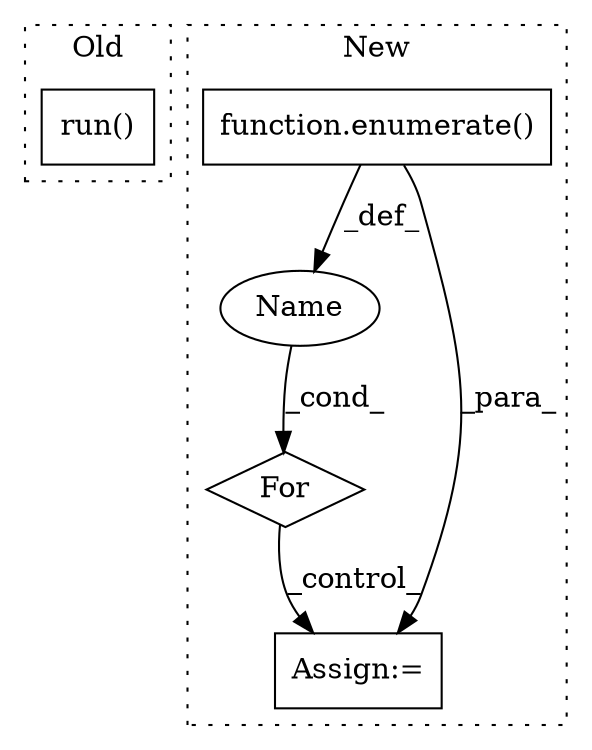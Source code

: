 digraph G {
subgraph cluster0 {
1 [label="run()" a="75" s="2496,2525" l="18,30" shape="box"];
label = "Old";
style="dotted";
}
subgraph cluster1 {
2 [label="function.enumerate()" a="75" s="1410,1431" l="10,1" shape="box"];
3 [label="For" a="107" s="1394,1432" l="4,18" shape="diamond"];
4 [label="Name" a="87" s="1401" l="5" shape="ellipse"];
5 [label="Assign:=" a="68" s="1536" l="3" shape="box"];
label = "New";
style="dotted";
}
2 -> 5 [label="_para_"];
2 -> 4 [label="_def_"];
3 -> 5 [label="_control_"];
4 -> 3 [label="_cond_"];
}